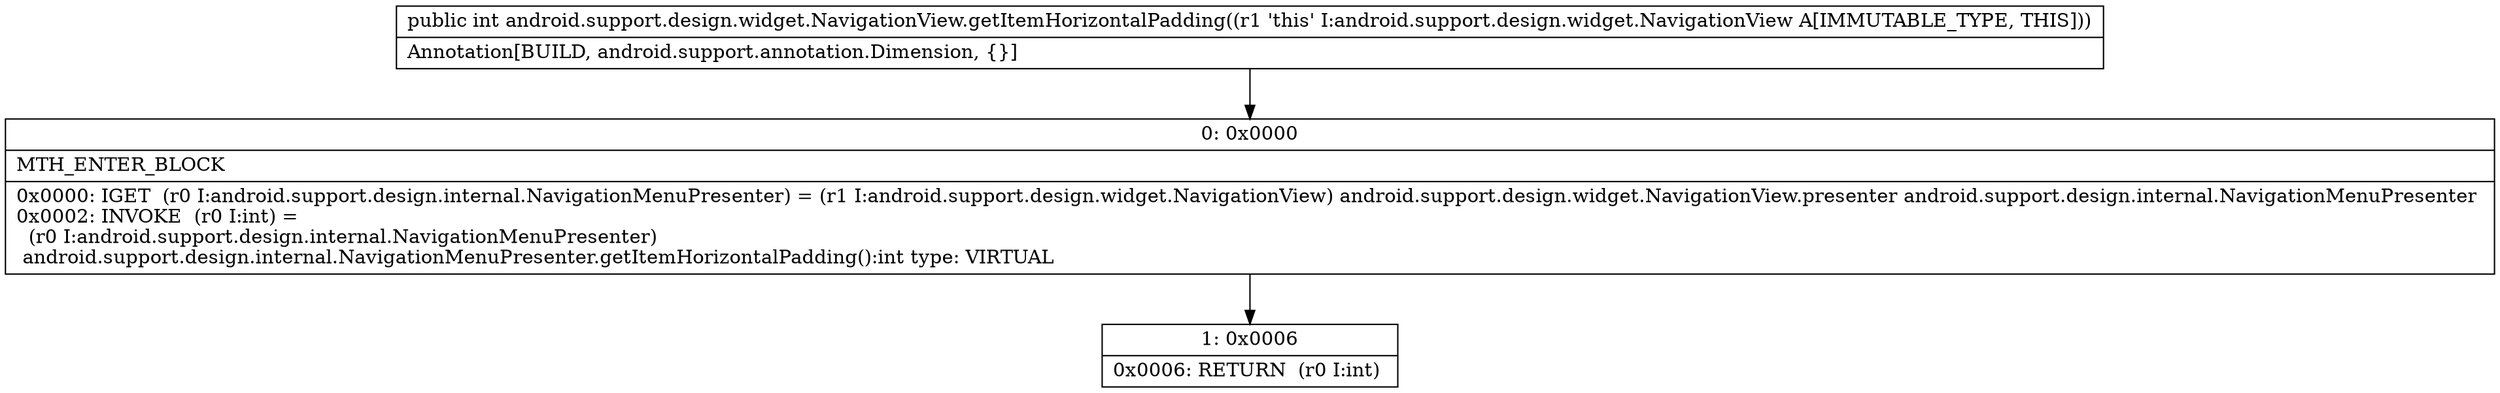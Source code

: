 digraph "CFG forandroid.support.design.widget.NavigationView.getItemHorizontalPadding()I" {
Node_0 [shape=record,label="{0\:\ 0x0000|MTH_ENTER_BLOCK\l|0x0000: IGET  (r0 I:android.support.design.internal.NavigationMenuPresenter) = (r1 I:android.support.design.widget.NavigationView) android.support.design.widget.NavigationView.presenter android.support.design.internal.NavigationMenuPresenter \l0x0002: INVOKE  (r0 I:int) = \l  (r0 I:android.support.design.internal.NavigationMenuPresenter)\l android.support.design.internal.NavigationMenuPresenter.getItemHorizontalPadding():int type: VIRTUAL \l}"];
Node_1 [shape=record,label="{1\:\ 0x0006|0x0006: RETURN  (r0 I:int) \l}"];
MethodNode[shape=record,label="{public int android.support.design.widget.NavigationView.getItemHorizontalPadding((r1 'this' I:android.support.design.widget.NavigationView A[IMMUTABLE_TYPE, THIS]))  | Annotation[BUILD, android.support.annotation.Dimension, \{\}]\l}"];
MethodNode -> Node_0;
Node_0 -> Node_1;
}

